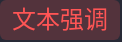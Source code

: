 <mxfile version="16.5.1" type="device"><diagram id="uurclB-CoeDdVMt6MBEU" name="Page-1"><mxGraphModel dx="407" dy="258" grid="0" gridSize="10" guides="1" tooltips="1" connect="1" arrows="1" fold="1" page="1" pageScale="1" pageWidth="583" pageHeight="827" background="#282a36" math="0" shadow="0"><root><mxCell id="0"/><mxCell id="1" parent="0"/><mxCell id="Iro9qJA1_U4Sl3YYaOGD-1" value="文本强调" style="rounded=1;whiteSpace=wrap;html=1;fontColor=#ff5555;strokeColor=none;fillColor=#FF5555;gradientColor=none;opacity=20;" vertex="1" parent="1"><mxGeometry x="40" y="60" width="60" height="20" as="geometry"/></mxCell></root></mxGraphModel></diagram></mxfile>